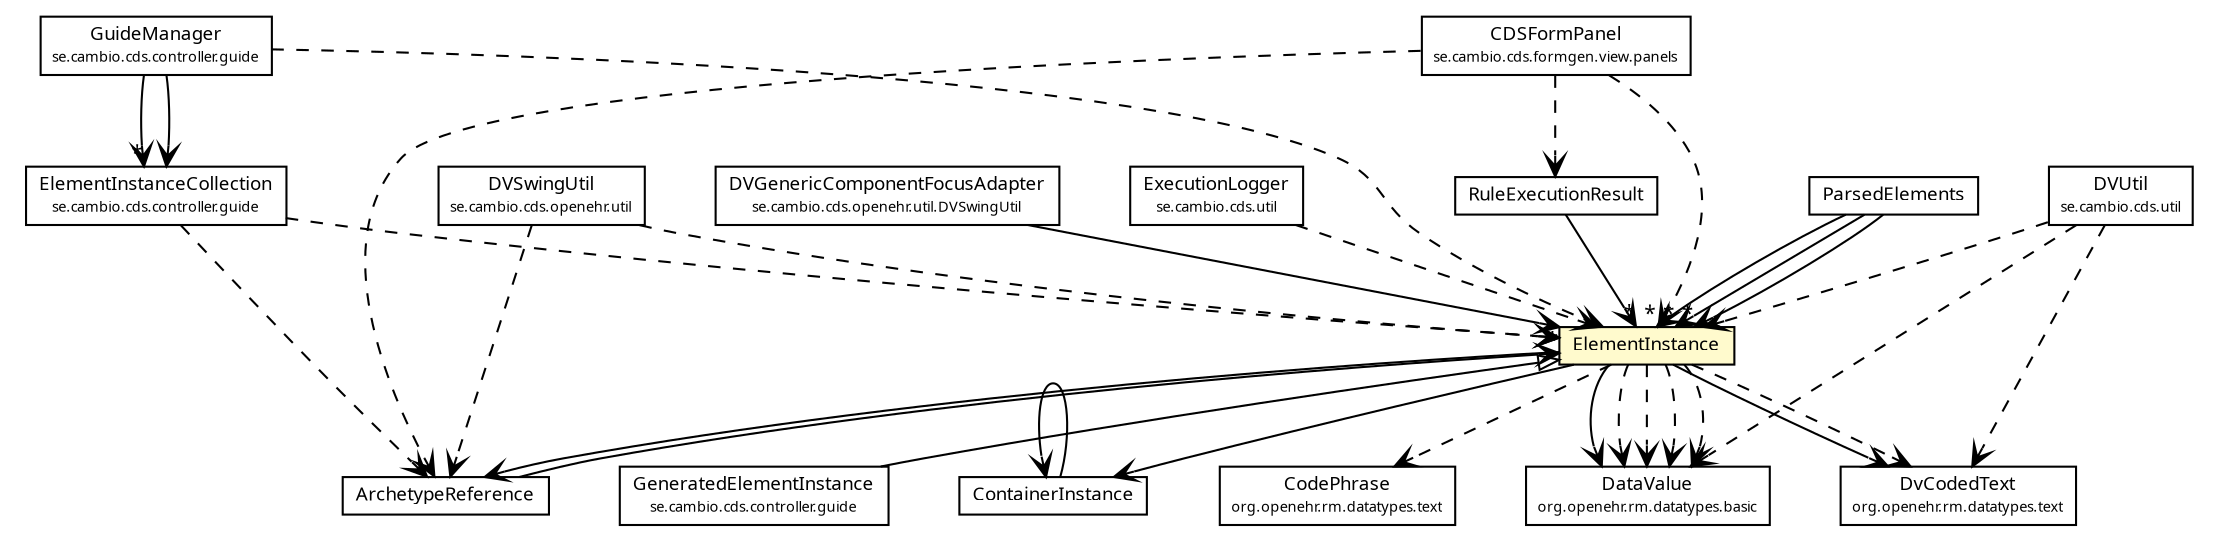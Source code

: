 #!/usr/local/bin/dot
#
# Class diagram 
# Generated by UMLGraph version R5_6 (http://www.umlgraph.org/)
#

digraph G {
	edge [fontname="Trebuchet MS",fontsize=10,labelfontname="Trebuchet MS",labelfontsize=10];
	node [fontname="Trebuchet MS",fontsize=10,shape=plaintext];
	nodesep=0.25;
	ranksep=0.5;
	// se.cambio.cds.util.ExecutionLogger
	c173436 [label=<<table title="se.cambio.cds.util.ExecutionLogger" border="0" cellborder="1" cellspacing="0" cellpadding="2" port="p" href="../../../../util/ExecutionLogger.html">
		<tr><td><table border="0" cellspacing="0" cellpadding="1">
<tr><td align="center" balign="center"><font face="Trebuchet MS"> ExecutionLogger </font></td></tr>
<tr><td align="center" balign="center"><font face="Trebuchet MS" point-size="7.0"> se.cambio.cds.util </font></td></tr>
		</table></td></tr>
		</table>>, URL="../../../../util/ExecutionLogger.html", fontname="Trebuchet MS", fontcolor="black", fontsize=9.0];
	// se.cambio.cds.util.DVUtil
	c173437 [label=<<table title="se.cambio.cds.util.DVUtil" border="0" cellborder="1" cellspacing="0" cellpadding="2" port="p" href="../../../../util/DVUtil.html">
		<tr><td><table border="0" cellspacing="0" cellpadding="1">
<tr><td align="center" balign="center"><font face="Trebuchet MS"> DVUtil </font></td></tr>
<tr><td align="center" balign="center"><font face="Trebuchet MS" point-size="7.0"> se.cambio.cds.util </font></td></tr>
		</table></td></tr>
		</table>>, URL="../../../../util/DVUtil.html", fontname="Trebuchet MS", fontcolor="black", fontsize=9.0];
	// se.cambio.cds.controller.guide.GuideManager
	c173607 [label=<<table title="se.cambio.cds.controller.guide.GuideManager" border="0" cellborder="1" cellspacing="0" cellpadding="2" port="p" href="../../../../controller/guide/GuideManager.html">
		<tr><td><table border="0" cellspacing="0" cellpadding="1">
<tr><td align="center" balign="center"><font face="Trebuchet MS"> GuideManager </font></td></tr>
<tr><td align="center" balign="center"><font face="Trebuchet MS" point-size="7.0"> se.cambio.cds.controller.guide </font></td></tr>
		</table></td></tr>
		</table>>, URL="../../../../controller/guide/GuideManager.html", fontname="Trebuchet MS", fontcolor="black", fontsize=9.0];
	// se.cambio.cds.controller.guide.GeneratedElementInstance
	c173609 [label=<<table title="se.cambio.cds.controller.guide.GeneratedElementInstance" border="0" cellborder="1" cellspacing="0" cellpadding="2" port="p" href="../../../../controller/guide/GeneratedElementInstance.html">
		<tr><td><table border="0" cellspacing="0" cellpadding="1">
<tr><td align="center" balign="center"><font face="Trebuchet MS"> GeneratedElementInstance </font></td></tr>
<tr><td align="center" balign="center"><font face="Trebuchet MS" point-size="7.0"> se.cambio.cds.controller.guide </font></td></tr>
		</table></td></tr>
		</table>>, URL="../../../../controller/guide/GeneratedElementInstance.html", fontname="Trebuchet MS", fontcolor="black", fontsize=9.0];
	// se.cambio.cds.controller.guide.ElementInstanceCollection
	c173612 [label=<<table title="se.cambio.cds.controller.guide.ElementInstanceCollection" border="0" cellborder="1" cellspacing="0" cellpadding="2" port="p" href="../../../../controller/guide/ElementInstanceCollection.html">
		<tr><td><table border="0" cellspacing="0" cellpadding="1">
<tr><td align="center" balign="center"><font face="Trebuchet MS"> ElementInstanceCollection </font></td></tr>
<tr><td align="center" balign="center"><font face="Trebuchet MS" point-size="7.0"> se.cambio.cds.controller.guide </font></td></tr>
		</table></td></tr>
		</table>>, URL="../../../../controller/guide/ElementInstanceCollection.html", fontname="Trebuchet MS", fontcolor="black", fontsize=9.0];
	// se.cambio.cds.model.facade.execution.vo.RuleExecutionResult
	c173654 [label=<<table title="se.cambio.cds.model.facade.execution.vo.RuleExecutionResult" border="0" cellborder="1" cellspacing="0" cellpadding="2" port="p" href="./RuleExecutionResult.html">
		<tr><td><table border="0" cellspacing="0" cellpadding="1">
<tr><td align="center" balign="center"><font face="Trebuchet MS"> RuleExecutionResult </font></td></tr>
		</table></td></tr>
		</table>>, URL="./RuleExecutionResult.html", fontname="Trebuchet MS", fontcolor="black", fontsize=9.0];
	// se.cambio.cds.model.facade.execution.vo.ParsedElements
	c173655 [label=<<table title="se.cambio.cds.model.facade.execution.vo.ParsedElements" border="0" cellborder="1" cellspacing="0" cellpadding="2" port="p" href="./ParsedElements.html">
		<tr><td><table border="0" cellspacing="0" cellpadding="1">
<tr><td align="center" balign="center"><font face="Trebuchet MS"> ParsedElements </font></td></tr>
		</table></td></tr>
		</table>>, URL="./ParsedElements.html", fontname="Trebuchet MS", fontcolor="black", fontsize=9.0];
	// se.cambio.cds.model.facade.execution.vo.ElementInstance
	c173657 [label=<<table title="se.cambio.cds.model.facade.execution.vo.ElementInstance" border="0" cellborder="1" cellspacing="0" cellpadding="2" port="p" bgcolor="lemonChiffon" href="./ElementInstance.html">
		<tr><td><table border="0" cellspacing="0" cellpadding="1">
<tr><td align="center" balign="center"><font face="Trebuchet MS"> ElementInstance </font></td></tr>
		</table></td></tr>
		</table>>, URL="./ElementInstance.html", fontname="Trebuchet MS", fontcolor="black", fontsize=9.0];
	// se.cambio.cds.model.facade.execution.vo.ContainerInstance
	c173658 [label=<<table title="se.cambio.cds.model.facade.execution.vo.ContainerInstance" border="0" cellborder="1" cellspacing="0" cellpadding="2" port="p" href="./ContainerInstance.html">
		<tr><td><table border="0" cellspacing="0" cellpadding="1">
<tr><td align="center" balign="center"><font face="Trebuchet MS"> ContainerInstance </font></td></tr>
		</table></td></tr>
		</table>>, URL="./ContainerInstance.html", fontname="Trebuchet MS", fontcolor="black", fontsize=9.0];
	// se.cambio.cds.model.facade.execution.vo.ArchetypeReference
	c173659 [label=<<table title="se.cambio.cds.model.facade.execution.vo.ArchetypeReference" border="0" cellborder="1" cellspacing="0" cellpadding="2" port="p" href="./ArchetypeReference.html">
		<tr><td><table border="0" cellspacing="0" cellpadding="1">
<tr><td align="center" balign="center"><font face="Trebuchet MS"> ArchetypeReference </font></td></tr>
		</table></td></tr>
		</table>>, URL="./ArchetypeReference.html", fontname="Trebuchet MS", fontcolor="black", fontsize=9.0];
	// se.cambio.cds.openehr.util.DVSwingUtil
	c173744 [label=<<table title="se.cambio.cds.openehr.util.DVSwingUtil" border="0" cellborder="1" cellspacing="0" cellpadding="2" port="p" href="../../../../openehr/util/DVSwingUtil.html">
		<tr><td><table border="0" cellspacing="0" cellpadding="1">
<tr><td align="center" balign="center"><font face="Trebuchet MS"> DVSwingUtil </font></td></tr>
<tr><td align="center" balign="center"><font face="Trebuchet MS" point-size="7.0"> se.cambio.cds.openehr.util </font></td></tr>
		</table></td></tr>
		</table>>, URL="../../../../openehr/util/DVSwingUtil.html", fontname="Trebuchet MS", fontcolor="black", fontsize=9.0];
	// se.cambio.cds.openehr.util.DVSwingUtil.DVGenericComponentFocusAdapter
	c173745 [label=<<table title="se.cambio.cds.openehr.util.DVSwingUtil.DVGenericComponentFocusAdapter" border="0" cellborder="1" cellspacing="0" cellpadding="2" port="p" href="../../../../openehr/util/DVSwingUtil.DVGenericComponentFocusAdapter.html">
		<tr><td><table border="0" cellspacing="0" cellpadding="1">
<tr><td align="center" balign="center"><font face="Trebuchet MS"> DVGenericComponentFocusAdapter </font></td></tr>
<tr><td align="center" balign="center"><font face="Trebuchet MS" point-size="7.0"> se.cambio.cds.openehr.util.DVSwingUtil </font></td></tr>
		</table></td></tr>
		</table>>, URL="../../../../openehr/util/DVSwingUtil.DVGenericComponentFocusAdapter.html", fontname="Trebuchet MS", fontcolor="black", fontsize=9.0];
	// se.cambio.cds.formgen.view.panels.CDSFormPanel
	c173827 [label=<<table title="se.cambio.cds.formgen.view.panels.CDSFormPanel" border="0" cellborder="1" cellspacing="0" cellpadding="2" port="p" href="../../../../formgen/view/panels/CDSFormPanel.html">
		<tr><td><table border="0" cellspacing="0" cellpadding="1">
<tr><td align="center" balign="center"><font face="Trebuchet MS"> CDSFormPanel </font></td></tr>
<tr><td align="center" balign="center"><font face="Trebuchet MS" point-size="7.0"> se.cambio.cds.formgen.view.panels </font></td></tr>
		</table></td></tr>
		</table>>, URL="../../../../formgen/view/panels/CDSFormPanel.html", fontname="Trebuchet MS", fontcolor="black", fontsize=9.0];
	//se.cambio.cds.controller.guide.GeneratedElementInstance extends se.cambio.cds.model.facade.execution.vo.ElementInstance
	c173657:p -> c173609:p [dir=back,arrowtail=empty];
	// se.cambio.cds.controller.guide.GuideManager NAVASSOC se.cambio.cds.controller.guide.ElementInstanceCollection
	c173607:p -> c173612:p [taillabel="", label="", headlabel="*", fontname="Trebuchet MS", fontcolor="black", fontsize=10.0, color="black", arrowhead=open];
	// se.cambio.cds.controller.guide.GuideManager NAVASSOC se.cambio.cds.controller.guide.ElementInstanceCollection
	c173607:p -> c173612:p [taillabel="", label="", headlabel="", fontname="Trebuchet MS", fontcolor="black", fontsize=10.0, color="black", arrowhead=open];
	// se.cambio.cds.model.facade.execution.vo.RuleExecutionResult NAVASSOC se.cambio.cds.model.facade.execution.vo.ElementInstance
	c173654:p -> c173657:p [taillabel="", label="", headlabel="*", fontname="Trebuchet MS", fontcolor="black", fontsize=10.0, color="black", arrowhead=open];
	// se.cambio.cds.model.facade.execution.vo.ParsedElements NAVASSOC se.cambio.cds.model.facade.execution.vo.ElementInstance
	c173655:p -> c173657:p [taillabel="", label="", headlabel="*", fontname="Trebuchet MS", fontcolor="black", fontsize=10.0, color="black", arrowhead=open];
	// se.cambio.cds.model.facade.execution.vo.ParsedElements NAVASSOC se.cambio.cds.model.facade.execution.vo.ElementInstance
	c173655:p -> c173657:p [taillabel="", label="", headlabel="*", fontname="Trebuchet MS", fontcolor="black", fontsize=10.0, color="black", arrowhead=open];
	// se.cambio.cds.model.facade.execution.vo.ParsedElements NAVASSOC se.cambio.cds.model.facade.execution.vo.ElementInstance
	c173655:p -> c173657:p [taillabel="", label="", headlabel="*", fontname="Trebuchet MS", fontcolor="black", fontsize=10.0, color="black", arrowhead=open];
	// se.cambio.cds.model.facade.execution.vo.ElementInstance NAVASSOC org.openehr.rm.datatypes.basic.DataValue
	c173657:p -> c173958:p [taillabel="", label="", headlabel="", fontname="Trebuchet MS", fontcolor="black", fontsize=10.0, color="black", arrowhead=open];
	// se.cambio.cds.model.facade.execution.vo.ElementInstance NAVASSOC org.openehr.rm.datatypes.text.DvCodedText
	c173657:p -> c173959:p [taillabel="", label="", headlabel="", fontname="Trebuchet MS", fontcolor="black", fontsize=10.0, color="black", arrowhead=open];
	// se.cambio.cds.model.facade.execution.vo.ElementInstance NAVASSOC se.cambio.cds.model.facade.execution.vo.ArchetypeReference
	c173657:p -> c173659:p [taillabel="", label="", headlabel="", fontname="Trebuchet MS", fontcolor="black", fontsize=10.0, color="black", arrowhead=open];
	// se.cambio.cds.model.facade.execution.vo.ElementInstance NAVASSOC se.cambio.cds.model.facade.execution.vo.ContainerInstance
	c173657:p -> c173658:p [taillabel="", label="", headlabel="", fontname="Trebuchet MS", fontcolor="black", fontsize=10.0, color="black", arrowhead=open];
	// se.cambio.cds.model.facade.execution.vo.ContainerInstance NAVASSOC se.cambio.cds.model.facade.execution.vo.ContainerInstance
	c173658:p -> c173658:p [taillabel="", label="", headlabel="", fontname="Trebuchet MS", fontcolor="black", fontsize=10.0, color="black", arrowhead=open];
	// se.cambio.cds.model.facade.execution.vo.ArchetypeReference NAVASSOC se.cambio.cds.model.facade.execution.vo.ElementInstance
	c173659:p -> c173657:p [taillabel="", label="", headlabel="*", fontname="Trebuchet MS", fontcolor="black", fontsize=10.0, color="black", arrowhead=open];
	// se.cambio.cds.openehr.util.DVSwingUtil.DVGenericComponentFocusAdapter NAVASSOC se.cambio.cds.model.facade.execution.vo.ElementInstance
	c173745:p -> c173657:p [taillabel="", label="", headlabel="", fontname="Trebuchet MS", fontcolor="black", fontsize=10.0, color="black", arrowhead=open];
	// se.cambio.cds.util.ExecutionLogger DEPEND se.cambio.cds.model.facade.execution.vo.ElementInstance
	c173436:p -> c173657:p [taillabel="", label="", headlabel="", fontname="Trebuchet MS", fontcolor="black", fontsize=10.0, color="black", arrowhead=open, style=dashed];
	// se.cambio.cds.util.DVUtil DEPEND se.cambio.cds.model.facade.execution.vo.ElementInstance
	c173437:p -> c173657:p [taillabel="", label="", headlabel="", fontname="Trebuchet MS", fontcolor="black", fontsize=10.0, color="black", arrowhead=open, style=dashed];
	// se.cambio.cds.util.DVUtil DEPEND org.openehr.rm.datatypes.text.DvCodedText
	c173437:p -> c173959:p [taillabel="", label="", headlabel="", fontname="Trebuchet MS", fontcolor="black", fontsize=10.0, color="black", arrowhead=open, style=dashed];
	// se.cambio.cds.util.DVUtil DEPEND org.openehr.rm.datatypes.basic.DataValue
	c173437:p -> c173958:p [taillabel="", label="", headlabel="", fontname="Trebuchet MS", fontcolor="black", fontsize=10.0, color="black", arrowhead=open, style=dashed];
	// se.cambio.cds.controller.guide.GuideManager DEPEND se.cambio.cds.model.facade.execution.vo.ElementInstance
	c173607:p -> c173657:p [taillabel="", label="", headlabel="", fontname="Trebuchet MS", fontcolor="black", fontsize=10.0, color="black", arrowhead=open, style=dashed];
	// se.cambio.cds.controller.guide.ElementInstanceCollection DEPEND se.cambio.cds.model.facade.execution.vo.ArchetypeReference
	c173612:p -> c173659:p [taillabel="", label="", headlabel="", fontname="Trebuchet MS", fontcolor="black", fontsize=10.0, color="black", arrowhead=open, style=dashed];
	// se.cambio.cds.controller.guide.ElementInstanceCollection DEPEND se.cambio.cds.model.facade.execution.vo.ElementInstance
	c173612:p -> c173657:p [taillabel="", label="", headlabel="", fontname="Trebuchet MS", fontcolor="black", fontsize=10.0, color="black", arrowhead=open, style=dashed];
	// se.cambio.cds.model.facade.execution.vo.ElementInstance DEPEND org.openehr.rm.datatypes.basic.DataValue
	c173657:p -> c173958:p [taillabel="", label="", headlabel="", fontname="Trebuchet MS", fontcolor="black", fontsize=10.0, color="black", arrowhead=open, style=dashed];
	// se.cambio.cds.model.facade.execution.vo.ElementInstance DEPEND org.openehr.rm.datatypes.text.CodePhrase
	c173657:p -> c173971:p [taillabel="", label="", headlabel="", fontname="Trebuchet MS", fontcolor="black", fontsize=10.0, color="black", arrowhead=open, style=dashed];
	// se.cambio.cds.model.facade.execution.vo.ElementInstance DEPEND org.openehr.rm.datatypes.basic.DataValue
	c173657:p -> c173958:p [taillabel="", label="", headlabel="", fontname="Trebuchet MS", fontcolor="black", fontsize=10.0, color="black", arrowhead=open, style=dashed];
	// se.cambio.cds.model.facade.execution.vo.ElementInstance DEPEND org.openehr.rm.datatypes.text.DvCodedText
	c173657:p -> c173959:p [taillabel="", label="", headlabel="", fontname="Trebuchet MS", fontcolor="black", fontsize=10.0, color="black", arrowhead=open, style=dashed];
	// se.cambio.cds.model.facade.execution.vo.ElementInstance DEPEND org.openehr.rm.datatypes.basic.DataValue
	c173657:p -> c173958:p [taillabel="", label="", headlabel="", fontname="Trebuchet MS", fontcolor="black", fontsize=10.0, color="black", arrowhead=open, style=dashed];
	// se.cambio.cds.model.facade.execution.vo.ElementInstance DEPEND org.openehr.rm.datatypes.basic.DataValue
	c173657:p -> c173958:p [taillabel="", label="", headlabel="", fontname="Trebuchet MS", fontcolor="black", fontsize=10.0, color="black", arrowhead=open, style=dashed];
	// se.cambio.cds.openehr.util.DVSwingUtil DEPEND se.cambio.cds.model.facade.execution.vo.ElementInstance
	c173744:p -> c173657:p [taillabel="", label="", headlabel="", fontname="Trebuchet MS", fontcolor="black", fontsize=10.0, color="black", arrowhead=open, style=dashed];
	// se.cambio.cds.openehr.util.DVSwingUtil DEPEND se.cambio.cds.model.facade.execution.vo.ArchetypeReference
	c173744:p -> c173659:p [taillabel="", label="", headlabel="", fontname="Trebuchet MS", fontcolor="black", fontsize=10.0, color="black", arrowhead=open, style=dashed];
	// se.cambio.cds.formgen.view.panels.CDSFormPanel DEPEND se.cambio.cds.model.facade.execution.vo.ElementInstance
	c173827:p -> c173657:p [taillabel="", label="", headlabel="", fontname="Trebuchet MS", fontcolor="black", fontsize=10.0, color="black", arrowhead=open, style=dashed];
	// se.cambio.cds.formgen.view.panels.CDSFormPanel DEPEND se.cambio.cds.model.facade.execution.vo.RuleExecutionResult
	c173827:p -> c173654:p [taillabel="", label="", headlabel="", fontname="Trebuchet MS", fontcolor="black", fontsize=10.0, color="black", arrowhead=open, style=dashed];
	// se.cambio.cds.formgen.view.panels.CDSFormPanel DEPEND se.cambio.cds.model.facade.execution.vo.ArchetypeReference
	c173827:p -> c173659:p [taillabel="", label="", headlabel="", fontname="Trebuchet MS", fontcolor="black", fontsize=10.0, color="black", arrowhead=open, style=dashed];
	// org.openehr.rm.datatypes.text.CodePhrase
	c173971 [label=<<table title="org.openehr.rm.datatypes.text.CodePhrase" border="0" cellborder="1" cellspacing="0" cellpadding="2" port="p" href="http://java.sun.com/j2se/1.4.2/docs/api/org/openehr/rm/datatypes/text/CodePhrase.html">
		<tr><td><table border="0" cellspacing="0" cellpadding="1">
<tr><td align="center" balign="center"><font face="Trebuchet MS"> CodePhrase </font></td></tr>
<tr><td align="center" balign="center"><font face="Trebuchet MS" point-size="7.0"> org.openehr.rm.datatypes.text </font></td></tr>
		</table></td></tr>
		</table>>, URL="http://java.sun.com/j2se/1.4.2/docs/api/org/openehr/rm/datatypes/text/CodePhrase.html", fontname="Trebuchet MS", fontcolor="black", fontsize=9.0];
	// org.openehr.rm.datatypes.text.DvCodedText
	c173959 [label=<<table title="org.openehr.rm.datatypes.text.DvCodedText" border="0" cellborder="1" cellspacing="0" cellpadding="2" port="p" href="http://java.sun.com/j2se/1.4.2/docs/api/org/openehr/rm/datatypes/text/DvCodedText.html">
		<tr><td><table border="0" cellspacing="0" cellpadding="1">
<tr><td align="center" balign="center"><font face="Trebuchet MS"> DvCodedText </font></td></tr>
<tr><td align="center" balign="center"><font face="Trebuchet MS" point-size="7.0"> org.openehr.rm.datatypes.text </font></td></tr>
		</table></td></tr>
		</table>>, URL="http://java.sun.com/j2se/1.4.2/docs/api/org/openehr/rm/datatypes/text/DvCodedText.html", fontname="Trebuchet MS", fontcolor="black", fontsize=9.0];
	// org.openehr.rm.datatypes.basic.DataValue
	c173958 [label=<<table title="org.openehr.rm.datatypes.basic.DataValue" border="0" cellborder="1" cellspacing="0" cellpadding="2" port="p" href="http://java.sun.com/j2se/1.4.2/docs/api/org/openehr/rm/datatypes/basic/DataValue.html">
		<tr><td><table border="0" cellspacing="0" cellpadding="1">
<tr><td align="center" balign="center"><font face="Trebuchet MS"> DataValue </font></td></tr>
<tr><td align="center" balign="center"><font face="Trebuchet MS" point-size="7.0"> org.openehr.rm.datatypes.basic </font></td></tr>
		</table></td></tr>
		</table>>, URL="http://java.sun.com/j2se/1.4.2/docs/api/org/openehr/rm/datatypes/basic/DataValue.html", fontname="Trebuchet MS", fontcolor="black", fontsize=9.0];
}

